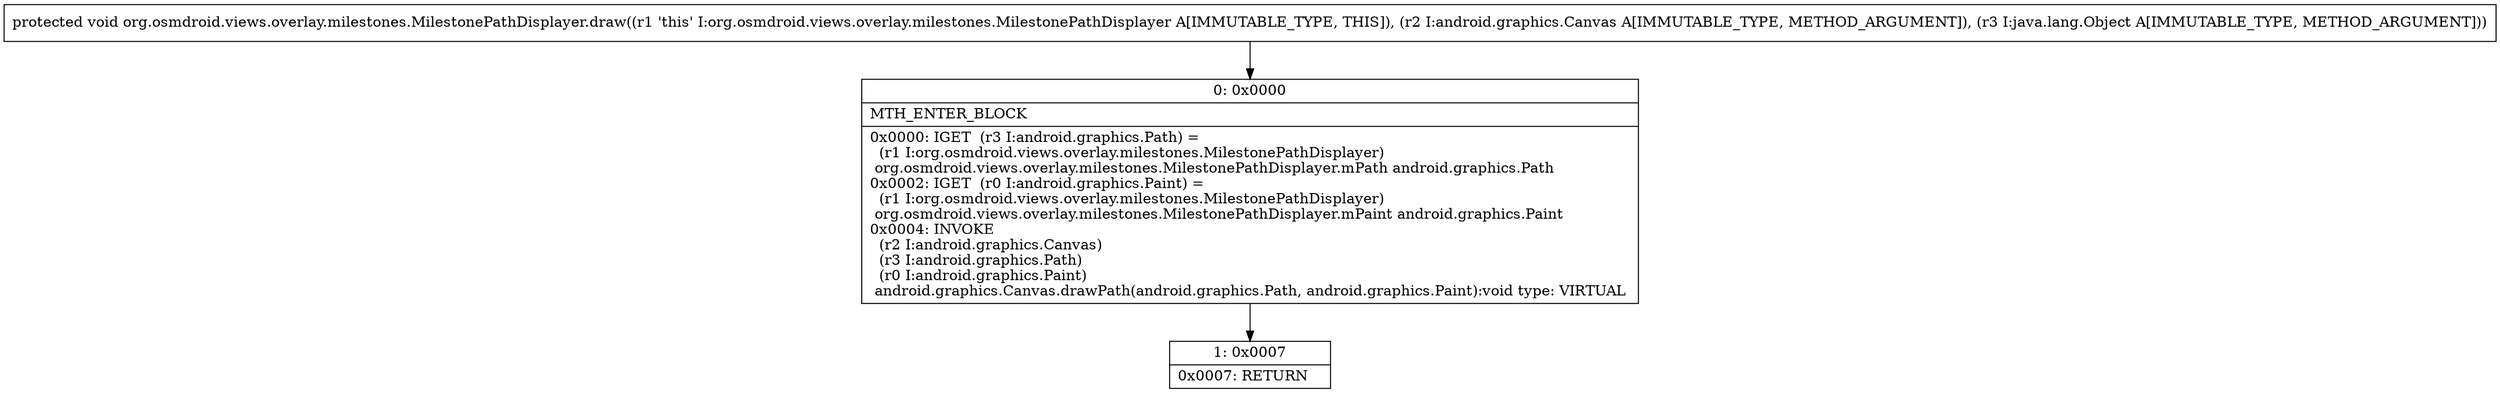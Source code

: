 digraph "CFG fororg.osmdroid.views.overlay.milestones.MilestonePathDisplayer.draw(Landroid\/graphics\/Canvas;Ljava\/lang\/Object;)V" {
Node_0 [shape=record,label="{0\:\ 0x0000|MTH_ENTER_BLOCK\l|0x0000: IGET  (r3 I:android.graphics.Path) = \l  (r1 I:org.osmdroid.views.overlay.milestones.MilestonePathDisplayer)\l org.osmdroid.views.overlay.milestones.MilestonePathDisplayer.mPath android.graphics.Path \l0x0002: IGET  (r0 I:android.graphics.Paint) = \l  (r1 I:org.osmdroid.views.overlay.milestones.MilestonePathDisplayer)\l org.osmdroid.views.overlay.milestones.MilestonePathDisplayer.mPaint android.graphics.Paint \l0x0004: INVOKE  \l  (r2 I:android.graphics.Canvas)\l  (r3 I:android.graphics.Path)\l  (r0 I:android.graphics.Paint)\l android.graphics.Canvas.drawPath(android.graphics.Path, android.graphics.Paint):void type: VIRTUAL \l}"];
Node_1 [shape=record,label="{1\:\ 0x0007|0x0007: RETURN   \l}"];
MethodNode[shape=record,label="{protected void org.osmdroid.views.overlay.milestones.MilestonePathDisplayer.draw((r1 'this' I:org.osmdroid.views.overlay.milestones.MilestonePathDisplayer A[IMMUTABLE_TYPE, THIS]), (r2 I:android.graphics.Canvas A[IMMUTABLE_TYPE, METHOD_ARGUMENT]), (r3 I:java.lang.Object A[IMMUTABLE_TYPE, METHOD_ARGUMENT])) }"];
MethodNode -> Node_0;
Node_0 -> Node_1;
}

